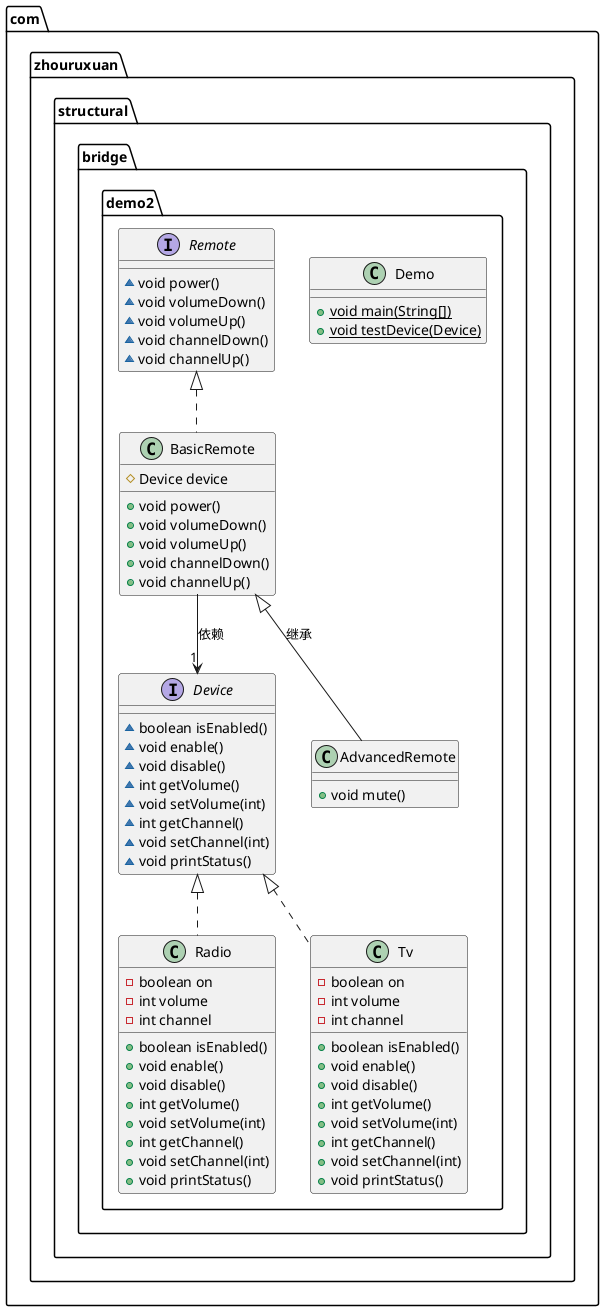 @startuml
class com.zhouruxuan.structural.bridge.demo2.Radio {
- boolean on
- int volume
- int channel
+ boolean isEnabled()
+ void enable()
+ void disable()
+ int getVolume()
+ void setVolume(int)
+ int getChannel()
+ void setChannel(int)
+ void printStatus()
}
class com.zhouruxuan.structural.bridge.demo2.BasicRemote {
# Device device
+ void power()
+ void volumeDown()
+ void volumeUp()
+ void channelDown()
+ void channelUp()
}
class com.zhouruxuan.structural.bridge.demo2.Demo {
+ {static} void main(String[])
+ {static} void testDevice(Device)
}
class com.zhouruxuan.structural.bridge.demo2.Tv {
- boolean on
- int volume
- int channel
+ boolean isEnabled()
+ void enable()
+ void disable()
+ int getVolume()
+ void setVolume(int)
+ int getChannel()
+ void setChannel(int)
+ void printStatus()
}
interface com.zhouruxuan.structural.bridge.demo2.Device {
~ boolean isEnabled()
~ void enable()
~ void disable()
~ int getVolume()
~ void setVolume(int)
~ int getChannel()
~ void setChannel(int)
~ void printStatus()
}
interface com.zhouruxuan.structural.bridge.demo2.Remote {
~ void power()
~ void volumeDown()
~ void volumeUp()
~ void channelDown()
~ void channelUp()
}
class com.zhouruxuan.structural.bridge.demo2.AdvancedRemote {
+ void mute()
}


com.zhouruxuan.structural.bridge.demo2.Device <|.. com.zhouruxuan.structural.bridge.demo2.Radio
com.zhouruxuan.structural.bridge.demo2.Remote <|.. com.zhouruxuan.structural.bridge.demo2.BasicRemote
com.zhouruxuan.structural.bridge.demo2.Device <|.. com.zhouruxuan.structural.bridge.demo2.Tv
com.zhouruxuan.structural.bridge.demo2.BasicRemote <|-- com.zhouruxuan.structural.bridge.demo2.AdvancedRemote : 继承
com.zhouruxuan.structural.bridge.demo2.BasicRemote --> "1" com.zhouruxuan.structural.bridge.demo2.Device : 依赖

@enduml